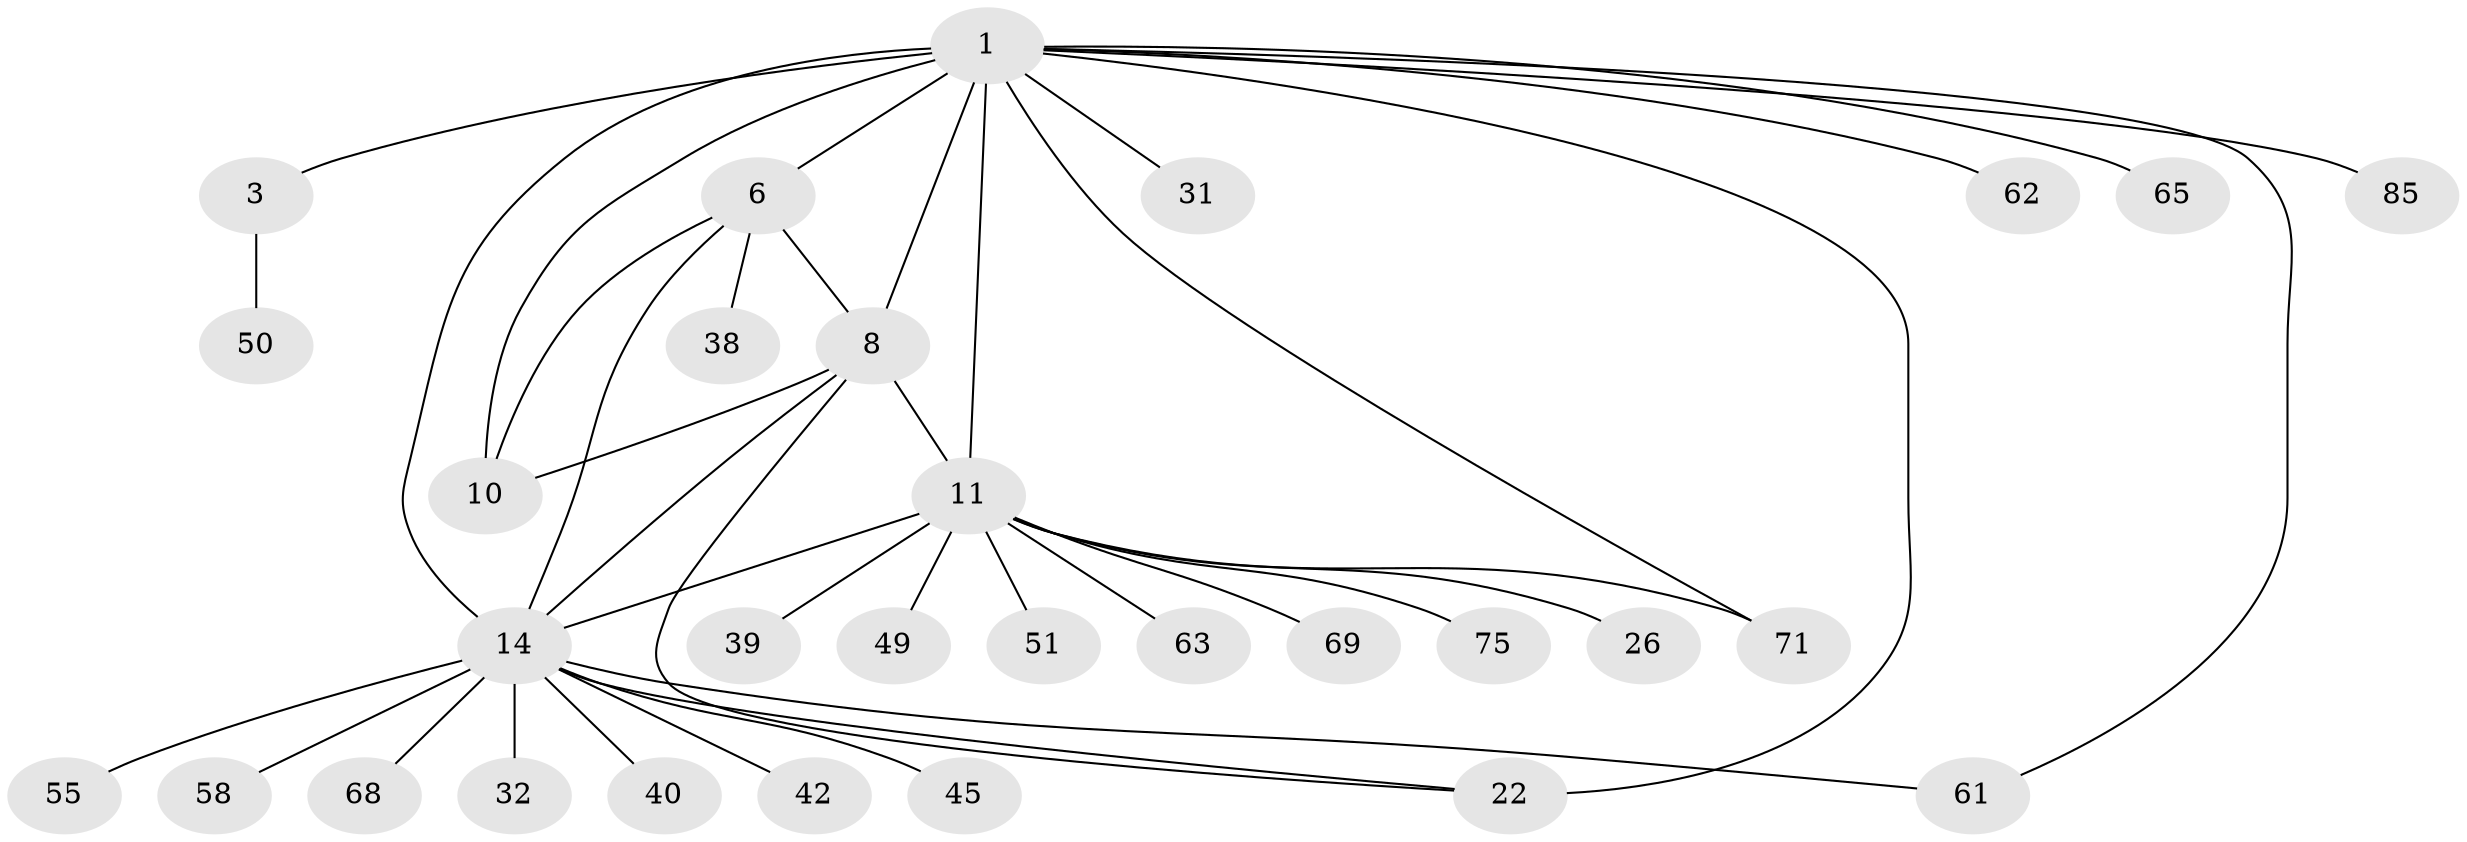 // original degree distribution, {6: 0.05, 5: 0.04, 9: 0.03, 7: 0.06, 8: 0.06, 10: 0.01, 2: 0.2, 1: 0.51, 3: 0.04}
// Generated by graph-tools (version 1.1) at 2025/19/03/04/25 18:19:29]
// undirected, 30 vertices, 40 edges
graph export_dot {
graph [start="1"]
  node [color=gray90,style=filled];
  1 [super="+21+2+9"];
  3;
  6 [super="+53+7+88"];
  8 [super="+27+52"];
  10 [super="+72+37"];
  11 [super="+57+12+56+28"];
  14 [super="+86+16"];
  22 [super="+24+67+36+59+25+46+23"];
  26 [super="+30"];
  31 [super="+89+44"];
  32 [super="+66"];
  38;
  39;
  40;
  42;
  45 [super="+91"];
  49 [super="+96"];
  50 [super="+80"];
  51;
  55;
  58;
  61 [super="+78"];
  62;
  63;
  65 [super="+73+98"];
  68;
  69 [super="+76"];
  71 [super="+92"];
  75;
  85;
  1 -- 3 [weight=4];
  1 -- 85;
  1 -- 22 [weight=4];
  1 -- 71;
  1 -- 11 [weight=2];
  1 -- 65;
  1 -- 61;
  1 -- 62;
  1 -- 31;
  1 -- 8;
  1 -- 10;
  1 -- 6 [weight=2];
  1 -- 14;
  3 -- 50;
  6 -- 8 [weight=2];
  6 -- 10 [weight=2];
  6 -- 38;
  6 -- 14;
  8 -- 10;
  8 -- 22 [weight=2];
  8 -- 11;
  8 -- 14;
  11 -- 14 [weight=4];
  11 -- 69;
  11 -- 39;
  11 -- 71;
  11 -- 75;
  11 -- 51;
  11 -- 26;
  11 -- 63;
  11 -- 49;
  14 -- 32;
  14 -- 68;
  14 -- 40;
  14 -- 42;
  14 -- 45;
  14 -- 55;
  14 -- 58;
  14 -- 61;
  14 -- 22 [weight=2];
}
